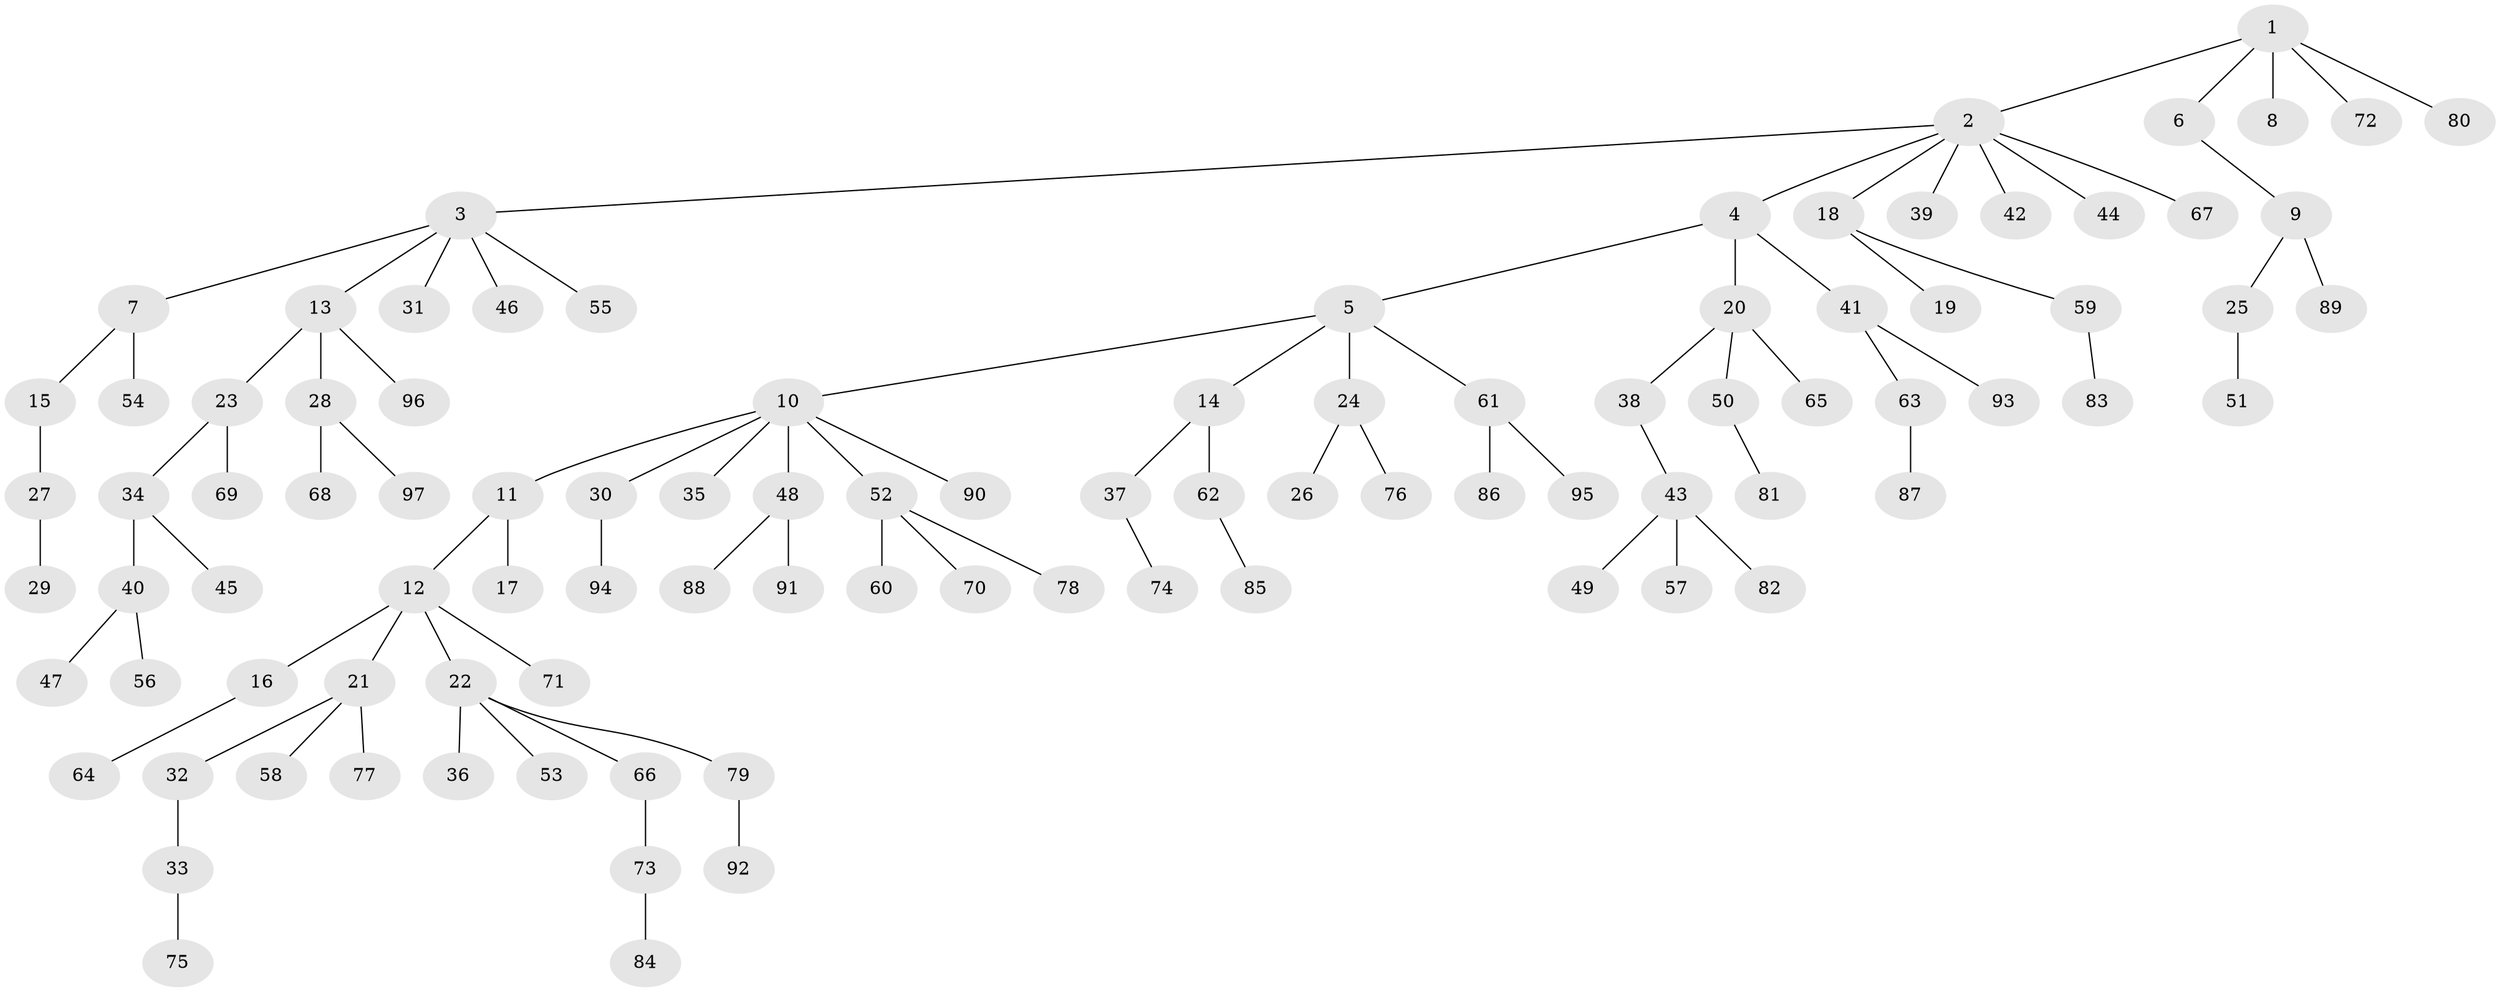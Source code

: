 // Generated by graph-tools (version 1.1) at 2025/50/03/09/25 03:50:19]
// undirected, 97 vertices, 96 edges
graph export_dot {
graph [start="1"]
  node [color=gray90,style=filled];
  1;
  2;
  3;
  4;
  5;
  6;
  7;
  8;
  9;
  10;
  11;
  12;
  13;
  14;
  15;
  16;
  17;
  18;
  19;
  20;
  21;
  22;
  23;
  24;
  25;
  26;
  27;
  28;
  29;
  30;
  31;
  32;
  33;
  34;
  35;
  36;
  37;
  38;
  39;
  40;
  41;
  42;
  43;
  44;
  45;
  46;
  47;
  48;
  49;
  50;
  51;
  52;
  53;
  54;
  55;
  56;
  57;
  58;
  59;
  60;
  61;
  62;
  63;
  64;
  65;
  66;
  67;
  68;
  69;
  70;
  71;
  72;
  73;
  74;
  75;
  76;
  77;
  78;
  79;
  80;
  81;
  82;
  83;
  84;
  85;
  86;
  87;
  88;
  89;
  90;
  91;
  92;
  93;
  94;
  95;
  96;
  97;
  1 -- 2;
  1 -- 6;
  1 -- 8;
  1 -- 72;
  1 -- 80;
  2 -- 3;
  2 -- 4;
  2 -- 18;
  2 -- 39;
  2 -- 42;
  2 -- 44;
  2 -- 67;
  3 -- 7;
  3 -- 13;
  3 -- 31;
  3 -- 46;
  3 -- 55;
  4 -- 5;
  4 -- 20;
  4 -- 41;
  5 -- 10;
  5 -- 14;
  5 -- 24;
  5 -- 61;
  6 -- 9;
  7 -- 15;
  7 -- 54;
  9 -- 25;
  9 -- 89;
  10 -- 11;
  10 -- 30;
  10 -- 35;
  10 -- 48;
  10 -- 52;
  10 -- 90;
  11 -- 12;
  11 -- 17;
  12 -- 16;
  12 -- 21;
  12 -- 22;
  12 -- 71;
  13 -- 23;
  13 -- 28;
  13 -- 96;
  14 -- 37;
  14 -- 62;
  15 -- 27;
  16 -- 64;
  18 -- 19;
  18 -- 59;
  20 -- 38;
  20 -- 50;
  20 -- 65;
  21 -- 32;
  21 -- 58;
  21 -- 77;
  22 -- 36;
  22 -- 53;
  22 -- 66;
  22 -- 79;
  23 -- 34;
  23 -- 69;
  24 -- 26;
  24 -- 76;
  25 -- 51;
  27 -- 29;
  28 -- 68;
  28 -- 97;
  30 -- 94;
  32 -- 33;
  33 -- 75;
  34 -- 40;
  34 -- 45;
  37 -- 74;
  38 -- 43;
  40 -- 47;
  40 -- 56;
  41 -- 63;
  41 -- 93;
  43 -- 49;
  43 -- 57;
  43 -- 82;
  48 -- 88;
  48 -- 91;
  50 -- 81;
  52 -- 60;
  52 -- 70;
  52 -- 78;
  59 -- 83;
  61 -- 86;
  61 -- 95;
  62 -- 85;
  63 -- 87;
  66 -- 73;
  73 -- 84;
  79 -- 92;
}
